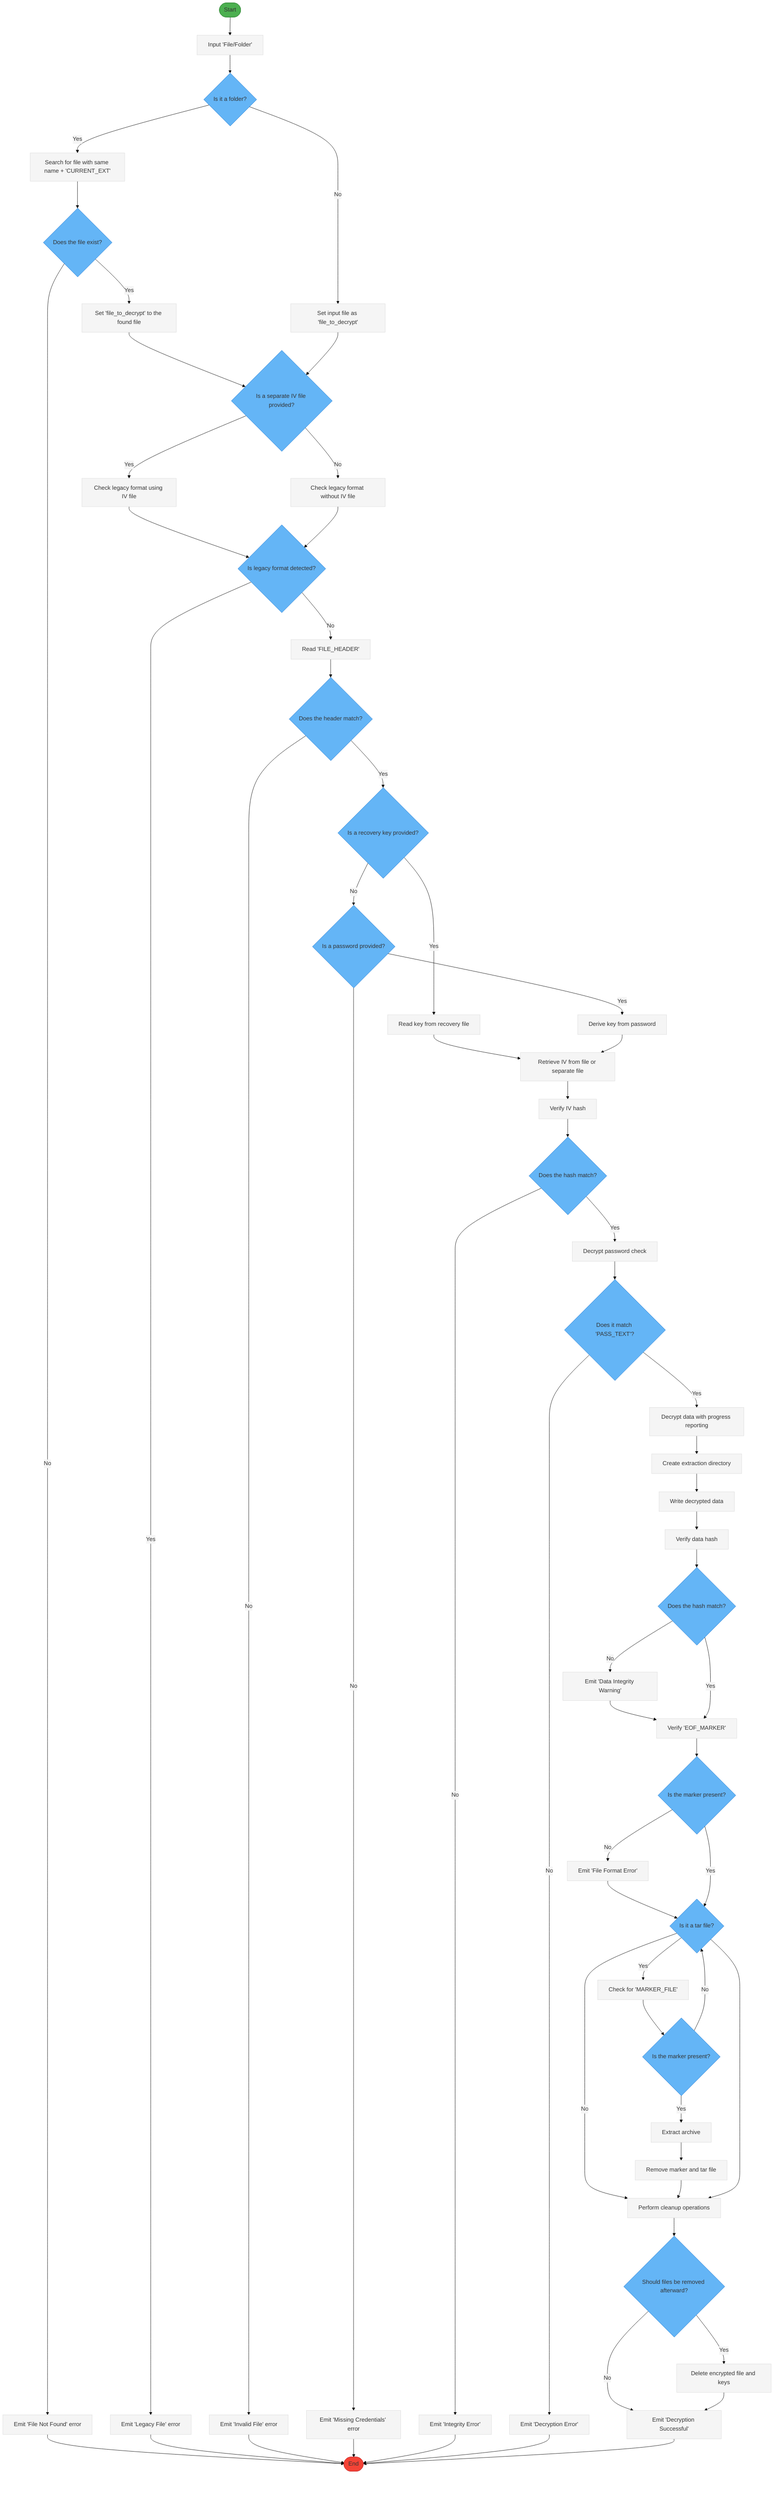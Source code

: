 %% specs/diagrams/decryption.mmd
%%{init: {'theme': 'base', 'themeVariables': { 'primaryColor': '#F5F5F5'}}}%%
flowchart TD
    Start([Start]) --> A["Input 'File/Folder'"]
    A --> B{Is it a folder?}
    B -->|Yes| C["Search for file with same name + 'CURRENT_EXT'"]
    C --> D{Does the file exist?}
    D -->|Yes| E["Set 'file_to_decrypt' to the found file"]
    D -->|No| F["Emit 'File Not Found' error"] --> End
    B -->|No| G["Set input file as 'file_to_decrypt'"]
    E --> H
    G --> H{Is a separate IV file provided?}
    H -->|Yes| I["Check legacy format using IV file"]
    H -->|No| J["Check legacy format without IV file"]
    I --> K{Is legacy format detected?}
    J --> K
    K -->|Yes| L["Emit 'Legacy File' error"] --> End
    K -->|No| M["Read 'FILE_HEADER'"]
    M --> N{Does the header match?}
    N -->|No| O["Emit 'Invalid File' error"] --> End
    N -->|Yes| P{Is a recovery key provided?}
    P -->|Yes| Q["Read key from recovery file"]
    P -->|No| R{Is a password provided?}
    R -->|No| S["Emit 'Missing Credentials' error"] --> End
    R -->|Yes| T["Derive key from password"]
    Q --> U
    T --> U["Retrieve IV from file or separate file"]
    U --> V["Verify IV hash"]
    V --> W{Does the hash match?}
    W -->|No| X["Emit 'Integrity Error'"] --> End
    W -->|Yes| Y["Decrypt password check"]
    Y --> Z{Does it match 'PASS_TEXT'?}
    Z -->|No| AA["Emit 'Decryption Error'"] --> End
    Z -->|Yes| AB["Decrypt data with progress reporting"]
    AB --> AC["Create extraction directory"]
    AC --> AD["Write decrypted data"]
    AD --> AE["Verify data hash"]
    AE --> AF{Does the hash match?}
    AF -->|No| AG["Emit 'Data Integrity Warning'"]
    AG --> AH
    AF -->|Yes| AH["Verify 'EOF_MARKER'"]
    AH --> AI{Is the marker present?}
    AI -->|No| AJ["Emit 'File Format Error'"]
    AJ --> AK
    AI -->|Yes| AK{Is it a tar file?}
    AK -->|Yes| AL["Check for 'MARKER_FILE'"]
    AL --> AM{Is the marker present?}
    AM -->|Yes| AN["Extract archive"]
    AN --> AO["Remove marker and tar file"]
    AM -->|No| AK
    AK -->|No| AP
    AO --> AP
    AK --> AP["Perform cleanup operations"]
    AP --> AQ{Should files be removed afterward?}
    AQ -->|Yes| AR["Delete encrypted file and keys"]
    AQ -->|No| AS
    AR --> AS["Emit 'Decryption Successful'"]
    AS --> End([End])

    style Start fill:#4CAF50,stroke:#388E3C
    style End fill:#F44336,stroke:#D32F2F
    style B fill:#64B5F6,stroke:#1976D2
    style D fill:#64B5F6,stroke:#1976D2
    style H fill:#64B5F6,stroke:#1976D2
    style K fill:#64B5F6,stroke:#1976D2
    style N fill:#64B5F6,stroke:#1976D2
    style P fill:#64B5F6,stroke:#1976D2
    style R fill:#64B5F6,stroke:#1976D2
    style W fill:#64B5F6,stroke:#1976D2
    style Z fill:#64B5F6,stroke:#1976D2
    style AF fill:#64B5F6,stroke:#1976D2
    style AI fill:#64B5F6,stroke:#1976D2
    style AK fill:#64B5F6,stroke:#1976D2
    style AM fill:#64B5F6,stroke:#1976D2
    style AQ fill:#64B5F6,stroke:#1976D2